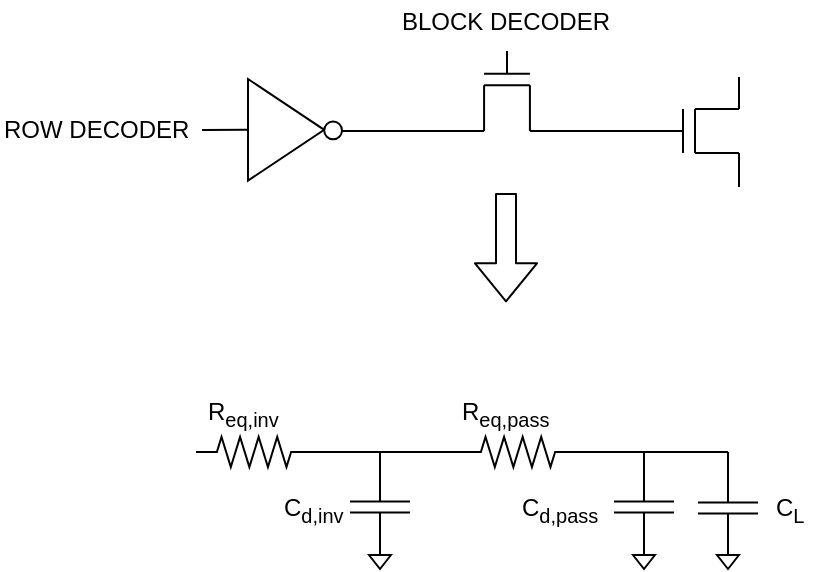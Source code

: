 <mxfile version="10.6.8" type="device"><diagram id="ykiu-A2U24Xa_IRV-_la" name="Page-1"><mxGraphModel dx="481" dy="264" grid="1" gridSize="5" guides="1" tooltips="1" connect="1" arrows="1" fold="1" page="1" pageScale="1" pageWidth="430" pageHeight="320" math="0" shadow="0"><root><mxCell id="0"/><mxCell id="1" parent="0"/><mxCell id="Yq_A9p7BPcprYXPYSCnL-20" value="" style="group" parent="1" vertex="1" connectable="0"><mxGeometry x="137" y="43.5" width="47" height="54" as="geometry"/></mxCell><mxCell id="Yq_A9p7BPcprYXPYSCnL-10" value="" style="group" parent="Yq_A9p7BPcprYXPYSCnL-20" vertex="1" connectable="0"><mxGeometry width="47" height="54" as="geometry"/></mxCell><mxCell id="Yq_A9p7BPcprYXPYSCnL-7" value="" style="triangle;whiteSpace=wrap;html=1;aspect=fixed;" parent="Yq_A9p7BPcprYXPYSCnL-10" vertex="1"><mxGeometry y="2" width="38.108" height="50.811" as="geometry"/></mxCell><mxCell id="Yq_A9p7BPcprYXPYSCnL-8" value="" style="ellipse;whiteSpace=wrap;html=1;aspect=fixed;" parent="Yq_A9p7BPcprYXPYSCnL-10" vertex="1"><mxGeometry x="38.108" y="23.275" width="8.892" height="8.892" as="geometry"/></mxCell><mxCell id="Yq_A9p7BPcprYXPYSCnL-21" value="" style="group" parent="1" vertex="1" connectable="0"><mxGeometry x="239" y="31.5" width="55" height="40" as="geometry"/></mxCell><mxCell id="Yq_A9p7BPcprYXPYSCnL-19" value="" style="group" parent="Yq_A9p7BPcprYXPYSCnL-21" vertex="1" connectable="0"><mxGeometry width="55" height="40" as="geometry"/></mxCell><mxCell id="Yq_A9p7BPcprYXPYSCnL-15" value="" style="group" parent="Yq_A9p7BPcprYXPYSCnL-19" vertex="1" connectable="0"><mxGeometry x="16.042" width="22.917" height="40" as="geometry"/></mxCell><mxCell id="Yq_A9p7BPcprYXPYSCnL-4" value="" style="endArrow=none;html=1;" parent="Yq_A9p7BPcprYXPYSCnL-15" edge="1"><mxGeometry width="50" height="50" relative="1" as="geometry"><mxPoint x="22.917" y="17.143" as="sourcePoint"/><mxPoint y="17.143" as="targetPoint"/></mxGeometry></mxCell><mxCell id="Yq_A9p7BPcprYXPYSCnL-5" value="" style="endArrow=none;html=1;" parent="Yq_A9p7BPcprYXPYSCnL-15" edge="1"><mxGeometry width="50" height="50" relative="1" as="geometry"><mxPoint x="22.917" y="11.429" as="sourcePoint"/><mxPoint y="11.429" as="targetPoint"/></mxGeometry></mxCell><mxCell id="Yq_A9p7BPcprYXPYSCnL-11" value="" style="endArrow=none;html=1;strokeColor=#000000;" parent="Yq_A9p7BPcprYXPYSCnL-15" edge="1"><mxGeometry width="50" height="50" relative="1" as="geometry"><mxPoint x="11.458" y="11.429" as="sourcePoint"/><mxPoint x="11.458" as="targetPoint"/><Array as="points"><mxPoint x="11.458"/></Array></mxGeometry></mxCell><mxCell id="Yq_A9p7BPcprYXPYSCnL-12" value="" style="endArrow=none;html=1;strokeColor=#000000;" parent="Yq_A9p7BPcprYXPYSCnL-15" edge="1"><mxGeometry width="50" height="50" relative="1" as="geometry"><mxPoint y="40.0" as="sourcePoint"/><mxPoint y="17.143" as="targetPoint"/></mxGeometry></mxCell><mxCell id="Yq_A9p7BPcprYXPYSCnL-13" value="" style="endArrow=none;html=1;strokeColor=#000000;" parent="Yq_A9p7BPcprYXPYSCnL-15" edge="1"><mxGeometry width="50" height="50" relative="1" as="geometry"><mxPoint x="22.917" y="40" as="sourcePoint"/><mxPoint x="22.917" y="17.143" as="targetPoint"/></mxGeometry></mxCell><mxCell id="Yq_A9p7BPcprYXPYSCnL-17" value="" style="endArrow=none;html=1;strokeColor=#000000;" parent="Yq_A9p7BPcprYXPYSCnL-19" edge="1"><mxGeometry width="50" height="50" relative="1" as="geometry"><mxPoint x="38.958" y="40.0" as="sourcePoint"/><mxPoint x="55" y="40.0" as="targetPoint"/></mxGeometry></mxCell><mxCell id="Yq_A9p7BPcprYXPYSCnL-18" value="" style="endArrow=none;html=1;strokeColor=#000000;" parent="Yq_A9p7BPcprYXPYSCnL-19" edge="1"><mxGeometry width="50" height="50" relative="1" as="geometry"><mxPoint y="40.0" as="sourcePoint"/><mxPoint x="16.042" y="40.0" as="targetPoint"/></mxGeometry></mxCell><mxCell id="Yq_A9p7BPcprYXPYSCnL-23" style="edgeStyle=orthogonalEdgeStyle;rounded=1;orthogonalLoop=1;jettySize=auto;html=1;strokeColor=#000000;endArrow=none;endFill=0;" parent="1" edge="1"><mxGeometry relative="1" as="geometry"><mxPoint x="254" y="71.5" as="targetPoint"/><mxPoint x="184" y="71.5" as="sourcePoint"/></mxGeometry></mxCell><mxCell id="Yq_A9p7BPcprYXPYSCnL-54" value="" style="endArrow=none;html=1;strokeColor=#000000;" parent="1" edge="1"><mxGeometry width="50" height="50" relative="1" as="geometry"><mxPoint x="293" y="71.5" as="sourcePoint"/><mxPoint x="347" y="71.5" as="targetPoint"/></mxGeometry></mxCell><mxCell id="Yq_A9p7BPcprYXPYSCnL-56" style="edgeStyle=orthogonalEdgeStyle;rounded=1;orthogonalLoop=1;jettySize=auto;html=1;exitX=0;exitY=0.5;exitDx=0;exitDy=0;endArrow=none;endFill=0;strokeColor=#000000;" parent="1" source="Yq_A9p7BPcprYXPYSCnL-7" edge="1"><mxGeometry relative="1" as="geometry"><mxPoint x="114.023" y="70.942" as="targetPoint"/></mxGeometry></mxCell><mxCell id="Yq_A9p7BPcprYXPYSCnL-68" value="" style="shape=flexArrow;endArrow=classic;html=1;strokeColor=#000000;" parent="1" edge="1"><mxGeometry width="50" height="50" relative="1" as="geometry"><mxPoint x="266" y="102.5" as="sourcePoint"/><mxPoint x="266" y="157.167" as="targetPoint"/></mxGeometry></mxCell><mxCell id="Yq_A9p7BPcprYXPYSCnL-69" value="" style="verticalLabelPosition=bottom;shadow=0;dashed=0;align=center;fillColor=#ffffff;html=1;verticalAlign=top;strokeWidth=1;shape=mxgraph.electrical.resistors.resistor_2;" parent="1" vertex="1"><mxGeometry x="111" y="224.5" width="58" height="15" as="geometry"/></mxCell><mxCell id="Yq_A9p7BPcprYXPYSCnL-70" value="" style="verticalLabelPosition=bottom;shadow=0;dashed=0;align=center;fillColor=#ffffff;html=1;verticalAlign=top;strokeWidth=1;shape=mxgraph.electrical.capacitors.capacitor_1;rotation=90;" parent="1" vertex="1"><mxGeometry x="175" y="244.5" width="56" height="30" as="geometry"/></mxCell><mxCell id="Yq_A9p7BPcprYXPYSCnL-71" value="" style="endArrow=none;html=1;strokeColor=#000000;" parent="1" edge="1"><mxGeometry width="50" height="50" relative="1" as="geometry"><mxPoint x="169" y="232" as="sourcePoint"/><mxPoint x="203" y="232" as="targetPoint"/></mxGeometry></mxCell><mxCell id="Yq_A9p7BPcprYXPYSCnL-72" value="" style="verticalLabelPosition=bottom;shadow=0;dashed=0;align=center;fillColor=#ffffff;html=1;verticalAlign=top;strokeWidth=1;shape=mxgraph.electrical.resistors.resistor_2;" parent="1" vertex="1"><mxGeometry x="243" y="224.5" width="58" height="15" as="geometry"/></mxCell><mxCell id="Yq_A9p7BPcprYXPYSCnL-73" value="" style="verticalLabelPosition=bottom;shadow=0;dashed=0;align=center;fillColor=#ffffff;html=1;verticalAlign=top;strokeWidth=1;shape=mxgraph.electrical.capacitors.capacitor_1;rotation=90;" parent="1" vertex="1"><mxGeometry x="307" y="244.5" width="56" height="30" as="geometry"/></mxCell><mxCell id="Yq_A9p7BPcprYXPYSCnL-74" value="" style="endArrow=none;html=1;strokeColor=#000000;" parent="1" edge="1"><mxGeometry width="50" height="50" relative="1" as="geometry"><mxPoint x="301" y="232" as="sourcePoint"/><mxPoint x="335" y="232" as="targetPoint"/></mxGeometry></mxCell><mxCell id="Yq_A9p7BPcprYXPYSCnL-75" value="" style="endArrow=none;html=1;strokeColor=#000000;entryX=0;entryY=0.5;entryDx=0;entryDy=0;entryPerimeter=0;" parent="1" edge="1"><mxGeometry width="50" height="50" relative="1" as="geometry"><mxPoint x="203" y="232" as="sourcePoint"/><mxPoint x="243" y="232" as="targetPoint"/></mxGeometry></mxCell><mxCell id="Yq_A9p7BPcprYXPYSCnL-76" value="" style="verticalLabelPosition=bottom;shadow=0;dashed=0;align=center;fillColor=#ffffff;html=1;verticalAlign=top;strokeWidth=1;shape=mxgraph.electrical.capacitors.capacitor_1;rotation=90;" parent="1" vertex="1"><mxGeometry x="349" y="245" width="56" height="30" as="geometry"/></mxCell><mxCell id="Yq_A9p7BPcprYXPYSCnL-77" value="" style="endArrow=none;html=1;strokeColor=#000000;exitX=0;exitY=0.5;exitDx=0;exitDy=0;exitPerimeter=0;" parent="1" edge="1"><mxGeometry width="50" height="50" relative="1" as="geometry"><mxPoint x="335.054" y="231.96" as="sourcePoint"/><mxPoint x="377" y="232" as="targetPoint"/><Array as="points"><mxPoint x="358" y="232"/></Array></mxGeometry></mxCell><mxCell id="Yq_A9p7BPcprYXPYSCnL-79" value="" style="triangle;whiteSpace=wrap;html=1;rotation=90;" parent="1" vertex="1"><mxGeometry x="199.5" y="281.5" width="7" height="11" as="geometry"/></mxCell><mxCell id="Yq_A9p7BPcprYXPYSCnL-80" value="" style="triangle;whiteSpace=wrap;html=1;rotation=90;" parent="1" vertex="1"><mxGeometry x="331.5" y="281.5" width="7" height="11" as="geometry"/></mxCell><mxCell id="Yq_A9p7BPcprYXPYSCnL-81" value="" style="triangle;whiteSpace=wrap;html=1;rotation=90;" parent="1" vertex="1"><mxGeometry x="373.5" y="281.5" width="7" height="11" as="geometry"/></mxCell><mxCell id="Yq_A9p7BPcprYXPYSCnL-82" value="ROW DECODER" style="text;html=1;resizable=0;points=[];autosize=1;align=left;verticalAlign=top;spacingTop=-4;" parent="1" vertex="1"><mxGeometry x="13" y="61" width="105" height="20" as="geometry"/></mxCell><mxCell id="Yq_A9p7BPcprYXPYSCnL-85" value="BLOCK DECODER" style="text;html=1;resizable=0;points=[];autosize=1;align=left;verticalAlign=top;spacingTop=-4;" parent="1" vertex="1"><mxGeometry x="212" y="6.5" width="120" height="20" as="geometry"/></mxCell><mxCell id="Yq_A9p7BPcprYXPYSCnL-86" value="R&lt;sub&gt;eq,inv&lt;/sub&gt;" style="text;html=1;resizable=0;points=[];autosize=1;align=left;verticalAlign=top;spacingTop=-4;" parent="1" vertex="1"><mxGeometry x="115" y="201.5" width="50" height="20" as="geometry"/></mxCell><mxCell id="Yq_A9p7BPcprYXPYSCnL-87" value="C&lt;sub&gt;d,inv&lt;/sub&gt;" style="text;html=1;resizable=0;points=[];autosize=1;align=left;verticalAlign=top;spacingTop=-4;" parent="1" vertex="1"><mxGeometry x="152.5" y="250" width="45" height="20" as="geometry"/></mxCell><mxCell id="Yq_A9p7BPcprYXPYSCnL-88" value="R&lt;sub&gt;eq,pass&lt;/sub&gt;" style="text;html=1;resizable=0;points=[];autosize=1;align=left;verticalAlign=top;spacingTop=-4;" parent="1" vertex="1"><mxGeometry x="242" y="201.5" width="60" height="20" as="geometry"/></mxCell><mxCell id="Yq_A9p7BPcprYXPYSCnL-89" value="C&lt;sub&gt;d,pass&lt;/sub&gt;" style="text;html=1;resizable=0;points=[];autosize=1;align=left;verticalAlign=top;spacingTop=-4;" parent="1" vertex="1"><mxGeometry x="272" y="249.5" width="55" height="20" as="geometry"/></mxCell><mxCell id="Yq_A9p7BPcprYXPYSCnL-90" value="C&lt;sub&gt;L&lt;/sub&gt;" style="text;html=1;resizable=0;points=[];autosize=1;align=left;verticalAlign=top;spacingTop=-4;" parent="1" vertex="1"><mxGeometry x="399" y="250" width="25" height="20" as="geometry"/></mxCell><mxCell id="z6PkRFvjTeZeUnzCWbaF-1" value="" style="group;rotation=-90;" vertex="1" connectable="0" parent="1"><mxGeometry x="335.5" y="51.5" width="55" height="40" as="geometry"/></mxCell><mxCell id="z6PkRFvjTeZeUnzCWbaF-2" value="" style="group;rotation=-90;" vertex="1" connectable="0" parent="z6PkRFvjTeZeUnzCWbaF-1"><mxGeometry width="55" height="40" as="geometry"/></mxCell><mxCell id="z6PkRFvjTeZeUnzCWbaF-3" value="" style="group;rotation=-90;" vertex="1" connectable="0" parent="z6PkRFvjTeZeUnzCWbaF-2"><mxGeometry x="16" width="22.917" height="40" as="geometry"/></mxCell><mxCell id="z6PkRFvjTeZeUnzCWbaF-4" value="" style="endArrow=none;html=1;" edge="1" parent="z6PkRFvjTeZeUnzCWbaF-3"><mxGeometry width="50" height="50" relative="1" as="geometry"><mxPoint x="9" y="9" as="sourcePoint"/><mxPoint x="9" y="31" as="targetPoint"/></mxGeometry></mxCell><mxCell id="z6PkRFvjTeZeUnzCWbaF-5" value="" style="endArrow=none;html=1;" edge="1" parent="z6PkRFvjTeZeUnzCWbaF-3"><mxGeometry width="50" height="50" relative="1" as="geometry"><mxPoint x="3" y="9" as="sourcePoint"/><mxPoint x="3" y="31" as="targetPoint"/></mxGeometry></mxCell><mxCell id="z6PkRFvjTeZeUnzCWbaF-6" value="" style="endArrow=none;html=1;strokeColor=#000000;" edge="1" parent="z6PkRFvjTeZeUnzCWbaF-3"><mxGeometry width="50" height="50" relative="1" as="geometry"><mxPoint x="3" y="20" as="sourcePoint"/><mxPoint x="-9" y="20" as="targetPoint"/><Array as="points"><mxPoint x="-9" y="20"/></Array></mxGeometry></mxCell><mxCell id="z6PkRFvjTeZeUnzCWbaF-7" value="" style="endArrow=none;html=1;strokeColor=#000000;" edge="1" parent="z6PkRFvjTeZeUnzCWbaF-3"><mxGeometry width="50" height="50" relative="1" as="geometry"><mxPoint x="31" y="31" as="sourcePoint"/><mxPoint x="9" y="31" as="targetPoint"/></mxGeometry></mxCell><mxCell id="z6PkRFvjTeZeUnzCWbaF-8" value="" style="endArrow=none;html=1;strokeColor=#000000;" edge="1" parent="z6PkRFvjTeZeUnzCWbaF-3"><mxGeometry width="50" height="50" relative="1" as="geometry"><mxPoint x="31" y="9" as="sourcePoint"/><mxPoint x="9" y="9" as="targetPoint"/></mxGeometry></mxCell><mxCell id="z6PkRFvjTeZeUnzCWbaF-9" value="" style="endArrow=none;html=1;strokeColor=#000000;" edge="1" parent="z6PkRFvjTeZeUnzCWbaF-2"><mxGeometry width="50" height="50" relative="1" as="geometry"><mxPoint x="47" y="9" as="sourcePoint"/><mxPoint x="47" y="-7" as="targetPoint"/></mxGeometry></mxCell><mxCell id="z6PkRFvjTeZeUnzCWbaF-10" value="" style="endArrow=none;html=1;strokeColor=#000000;" edge="1" parent="z6PkRFvjTeZeUnzCWbaF-2"><mxGeometry width="50" height="50" relative="1" as="geometry"><mxPoint x="47" y="48" as="sourcePoint"/><mxPoint x="47" y="31" as="targetPoint"/></mxGeometry></mxCell></root></mxGraphModel></diagram></mxfile>